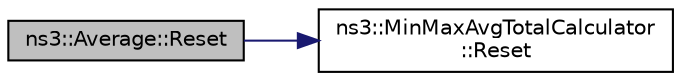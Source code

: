 digraph "ns3::Average::Reset"
{
 // LATEX_PDF_SIZE
  edge [fontname="Helvetica",fontsize="10",labelfontname="Helvetica",labelfontsize="10"];
  node [fontname="Helvetica",fontsize="10",shape=record];
  rankdir="LR";
  Node1 [label="ns3::Average::Reset",height=0.2,width=0.4,color="black", fillcolor="grey75", style="filled", fontcolor="black",tooltip="Reset statistics."];
  Node1 -> Node2 [color="midnightblue",fontsize="10",style="solid",fontname="Helvetica"];
  Node2 [label="ns3::MinMaxAvgTotalCalculator\l::Reset",height=0.2,width=0.4,color="black", fillcolor="white", style="filled",URL="$classns3_1_1_min_max_avg_total_calculator.html#a55f39b9cbe41f5ad31c9e37941334bc9",tooltip="Reinitializes all variables of MinMaxAvgTotalCalculator."];
}

